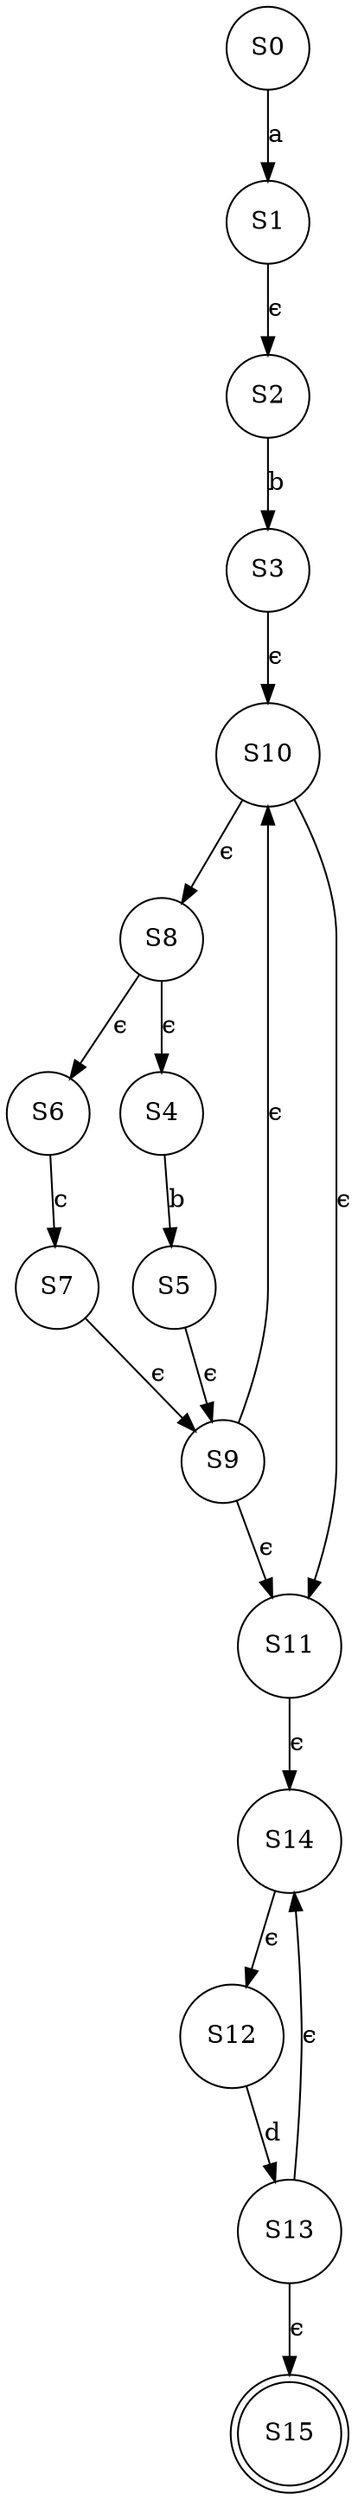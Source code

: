 digraph {
	S0 [shape=circle]
	S0 -> S1 [label=a]
	S1 [shape=circle]
	S1 -> S2 [label="ϵ"]
	S2 [shape=circle]
	S2 -> S3 [label=b]
	S3 [shape=circle]
	S3 -> S10 [label="ϵ"]
	S10 [shape=circle]
	S10 -> S8 [label="ϵ"]
	S10 -> S11 [label="ϵ"]
	S8 [shape=circle]
	S8 -> S4 [label="ϵ"]
	S8 -> S6 [label="ϵ"]
	S11 [shape=circle]
	S11 -> S14 [label="ϵ"]
	S4 [shape=circle]
	S4 -> S5 [label=b]
	S6 [shape=circle]
	S6 -> S7 [label=c]
	S14 [shape=circle]
	S14 -> S12 [label="ϵ"]
	S5 [shape=circle]
	S5 -> S9 [label="ϵ"]
	S7 [shape=circle]
	S7 -> S9 [label="ϵ"]
	S12 [shape=circle]
	S12 -> S13 [label=d]
	S9 [shape=circle]
	S9 -> S10 [label="ϵ"]
	S9 -> S11 [label="ϵ"]
	S13 [shape=circle]
	S13 -> S14 [label="ϵ"]
	S13 -> S15 [label="ϵ"]
	S15 [shape=doublecircle]
}
